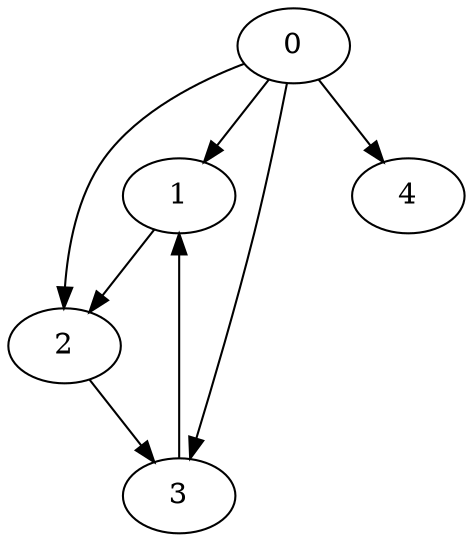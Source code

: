 digraph G {
	0;
	1;
	2;
	3;
	4;

	0 -> 1 [village=Triangle; name=toA; heightLimit=3; weight=25; primaryType=sideStreet; secondaryType=tunnel;];
	0 -> 2 [village=Triangle; name=toB; heightLimit=3; weight=25; primaryType=sideStreet; secondaryType=oneWayStreet;];
	0 -> 3 [village=Triangle; name=toC; heightLimit=3; weight=25; primaryType=sideStreet; secondaryType=none;];
	0 -> 4 [village=Triangle; name=toD; heightLimit=3; weight=26; primaryType=sideStreet; secondaryType=none;];
	1 -> 2 [village=Triangle; name=AB; heightLimit=10; weight=15; primaryType=mainStreet; secondaryType=none;];
	2 -> 3 [village=Triangle; name=BC; heightLimit=10; weight=15; primaryType=mainStreet; secondaryType=none;];
	3 -> 1 [village=Triangle; name=CA; heightLimit=10; weight=100; primaryType=mainStreet; secondaryType=none;];

}
